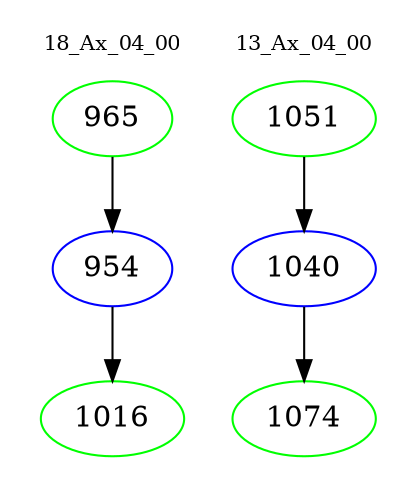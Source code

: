 digraph{
subgraph cluster_0 {
color = white
label = "18_Ax_04_00";
fontsize=10;
T0_965 [label="965", color="green"]
T0_965 -> T0_954 [color="black"]
T0_954 [label="954", color="blue"]
T0_954 -> T0_1016 [color="black"]
T0_1016 [label="1016", color="green"]
}
subgraph cluster_1 {
color = white
label = "13_Ax_04_00";
fontsize=10;
T1_1051 [label="1051", color="green"]
T1_1051 -> T1_1040 [color="black"]
T1_1040 [label="1040", color="blue"]
T1_1040 -> T1_1074 [color="black"]
T1_1074 [label="1074", color="green"]
}
}
